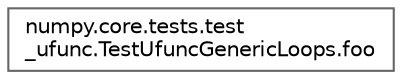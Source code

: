 digraph "Graphical Class Hierarchy"
{
 // LATEX_PDF_SIZE
  bgcolor="transparent";
  edge [fontname=Helvetica,fontsize=10,labelfontname=Helvetica,labelfontsize=10];
  node [fontname=Helvetica,fontsize=10,shape=box,height=0.2,width=0.4];
  rankdir="LR";
  Node0 [id="Node000000",label="numpy.core.tests.test\l_ufunc.TestUfuncGenericLoops.foo",height=0.2,width=0.4,color="grey40", fillcolor="white", style="filled",URL="$dc/d25/classnumpy_1_1core_1_1tests_1_1test__ufunc_1_1TestUfuncGenericLoops_1_1foo.html",tooltip=" "];
}
